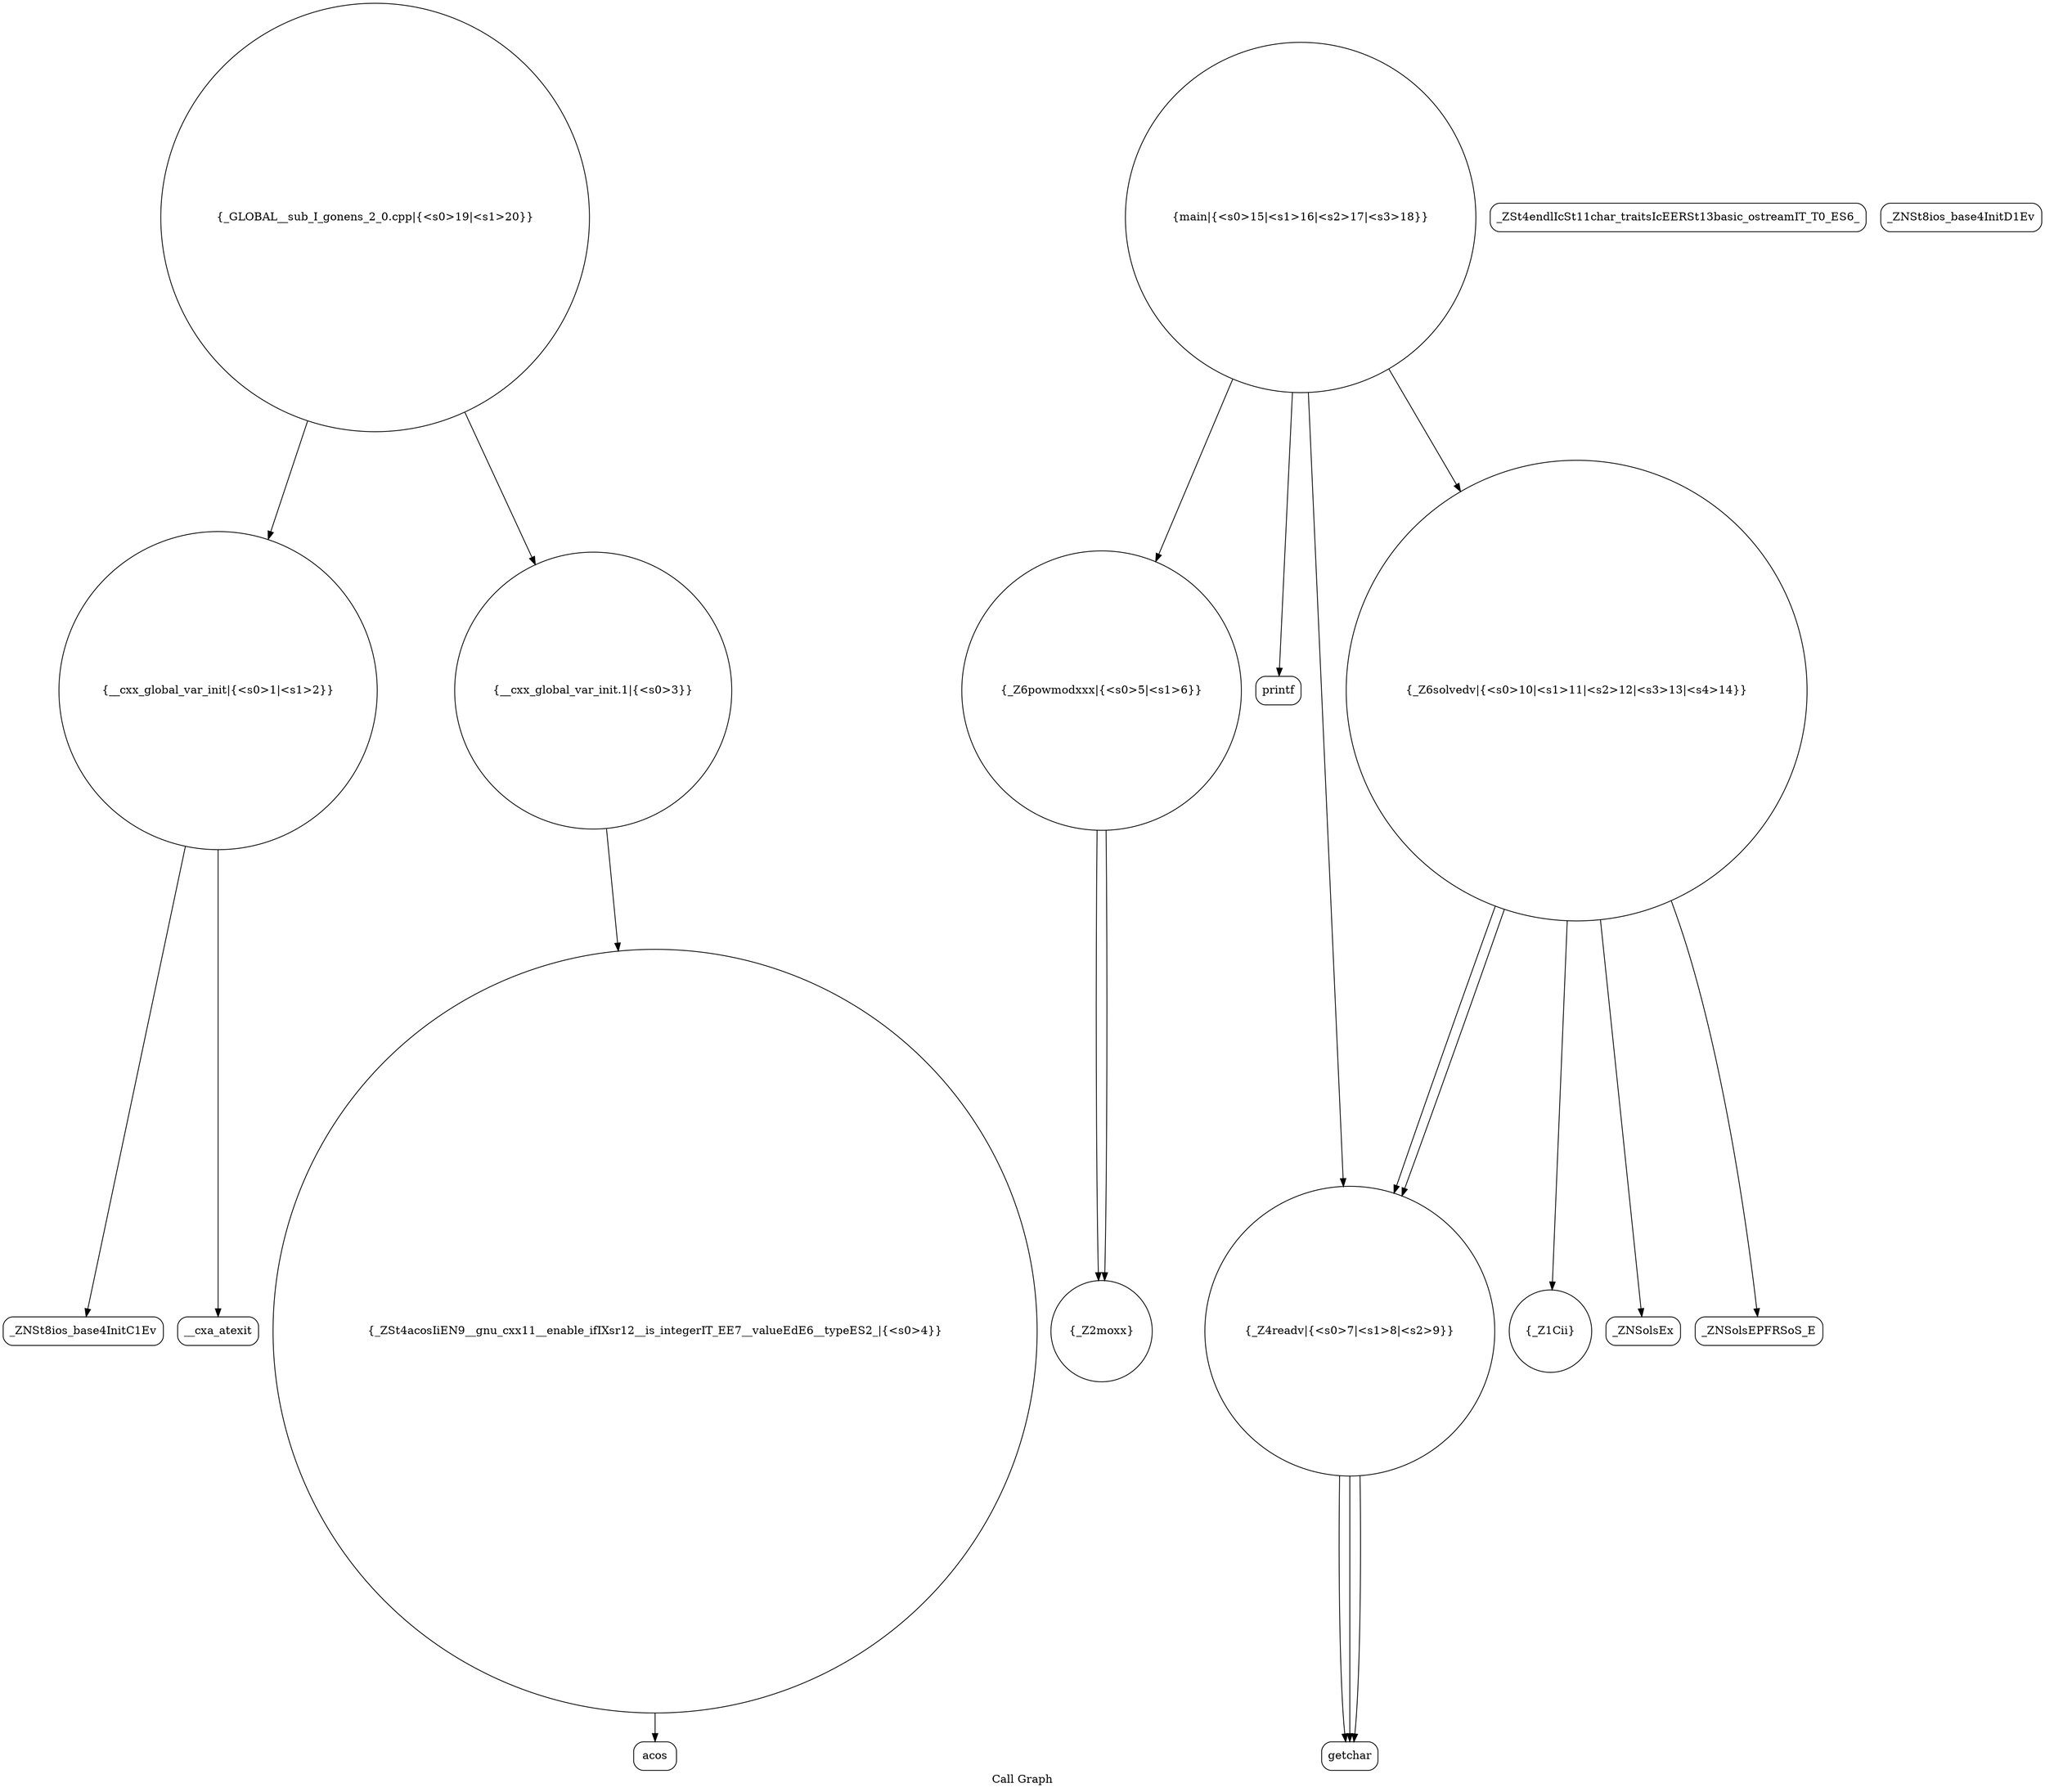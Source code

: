 digraph "Call Graph" {
	label="Call Graph";

	Node0x5556b1988b10 [shape=record,shape=circle,label="{__cxx_global_var_init|{<s0>1|<s1>2}}"];
	Node0x5556b1988b10:s0 -> Node0x5556b1988fa0[color=black];
	Node0x5556b1988b10:s1 -> Node0x5556b19890a0[color=black];
	Node0x5556b19892a0 [shape=record,shape=circle,label="{_Z6powmodxxx|{<s0>5|<s1>6}}"];
	Node0x5556b19892a0:s0 -> Node0x5556b1989220[color=black];
	Node0x5556b19892a0:s1 -> Node0x5556b1989220[color=black];
	Node0x5556b1989620 [shape=record,shape=Mrecord,label="{_ZSt4endlIcSt11char_traitsIcEERSt13basic_ostreamIT_T0_ES6_}"];
	Node0x5556b1989020 [shape=record,shape=Mrecord,label="{_ZNSt8ios_base4InitD1Ev}"];
	Node0x5556b19893a0 [shape=record,shape=Mrecord,label="{getchar}"];
	Node0x5556b1989720 [shape=record,shape=Mrecord,label="{printf}"];
	Node0x5556b1989120 [shape=record,shape=circle,label="{__cxx_global_var_init.1|{<s0>3}}"];
	Node0x5556b1989120:s0 -> Node0x5556b19891a0[color=black];
	Node0x5556b19894a0 [shape=record,shape=circle,label="{_Z6solvedv|{<s0>10|<s1>11|<s2>12|<s3>13|<s4>14}}"];
	Node0x5556b19894a0:s0 -> Node0x5556b1989320[color=black];
	Node0x5556b19894a0:s1 -> Node0x5556b1989320[color=black];
	Node0x5556b19894a0:s2 -> Node0x5556b1989420[color=black];
	Node0x5556b19894a0:s3 -> Node0x5556b1989520[color=black];
	Node0x5556b19894a0:s4 -> Node0x5556b19895a0[color=black];
	Node0x5556b1989820 [shape=record,shape=circle,label="{_GLOBAL__sub_I_gonens_2_0.cpp|{<s0>19|<s1>20}}"];
	Node0x5556b1989820:s0 -> Node0x5556b1988b10[color=black];
	Node0x5556b1989820:s1 -> Node0x5556b1989120[color=black];
	Node0x5556b1989220 [shape=record,shape=circle,label="{_Z2moxx}"];
	Node0x5556b19895a0 [shape=record,shape=Mrecord,label="{_ZNSolsEPFRSoS_E}"];
	Node0x5556b1988fa0 [shape=record,shape=Mrecord,label="{_ZNSt8ios_base4InitC1Ev}"];
	Node0x5556b1989320 [shape=record,shape=circle,label="{_Z4readv|{<s0>7|<s1>8|<s2>9}}"];
	Node0x5556b1989320:s0 -> Node0x5556b19893a0[color=black];
	Node0x5556b1989320:s1 -> Node0x5556b19893a0[color=black];
	Node0x5556b1989320:s2 -> Node0x5556b19893a0[color=black];
	Node0x5556b19896a0 [shape=record,shape=circle,label="{main|{<s0>15|<s1>16|<s2>17|<s3>18}}"];
	Node0x5556b19896a0:s0 -> Node0x5556b19892a0[color=black];
	Node0x5556b19896a0:s1 -> Node0x5556b1989320[color=black];
	Node0x5556b19896a0:s2 -> Node0x5556b1989720[color=black];
	Node0x5556b19896a0:s3 -> Node0x5556b19894a0[color=black];
	Node0x5556b19890a0 [shape=record,shape=Mrecord,label="{__cxa_atexit}"];
	Node0x5556b1989420 [shape=record,shape=circle,label="{_Z1Cii}"];
	Node0x5556b19897a0 [shape=record,shape=Mrecord,label="{acos}"];
	Node0x5556b19891a0 [shape=record,shape=circle,label="{_ZSt4acosIiEN9__gnu_cxx11__enable_ifIXsr12__is_integerIT_EE7__valueEdE6__typeES2_|{<s0>4}}"];
	Node0x5556b19891a0:s0 -> Node0x5556b19897a0[color=black];
	Node0x5556b1989520 [shape=record,shape=Mrecord,label="{_ZNSolsEx}"];
}
